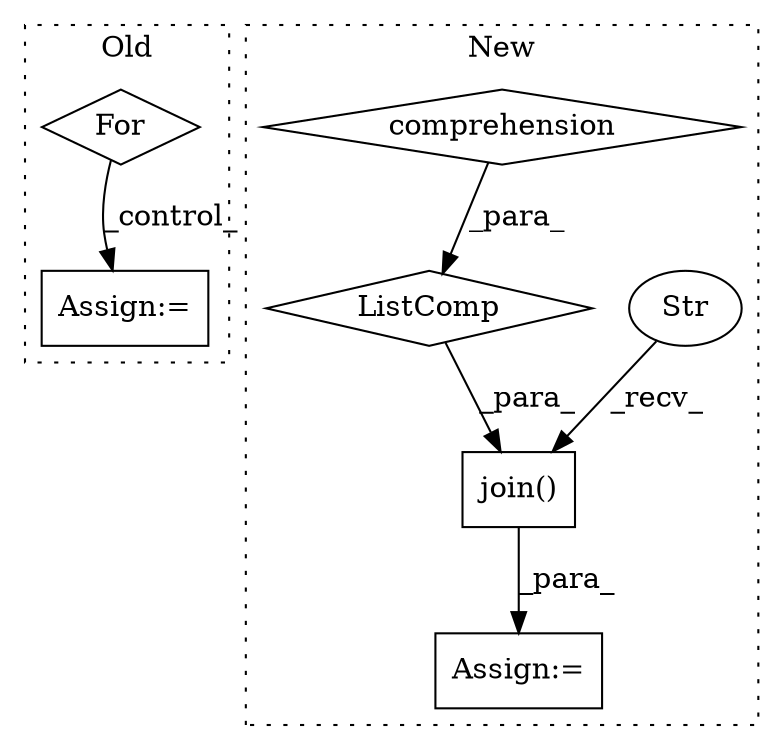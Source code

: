 digraph G {
subgraph cluster0 {
1 [label="For" a="107" s="774,807" l="4,10" shape="diamond"];
5 [label="Assign:=" a="68" s="871" l="3" shape="box"];
label = "Old";
style="dotted";
}
subgraph cluster1 {
2 [label="join()" a="75" s="1013,1059" l="9,1" shape="box"];
3 [label="Assign:=" a="68" s="1010" l="3" shape="box"];
4 [label="Str" a="66" s="1013" l="3" shape="ellipse"];
6 [label="comprehension" a="45" s="1034" l="3" shape="diamond"];
7 [label="ListComp" a="106" s="1022" l="37" shape="diamond"];
label = "New";
style="dotted";
}
1 -> 5 [label="_control_"];
2 -> 3 [label="_para_"];
4 -> 2 [label="_recv_"];
6 -> 7 [label="_para_"];
7 -> 2 [label="_para_"];
}